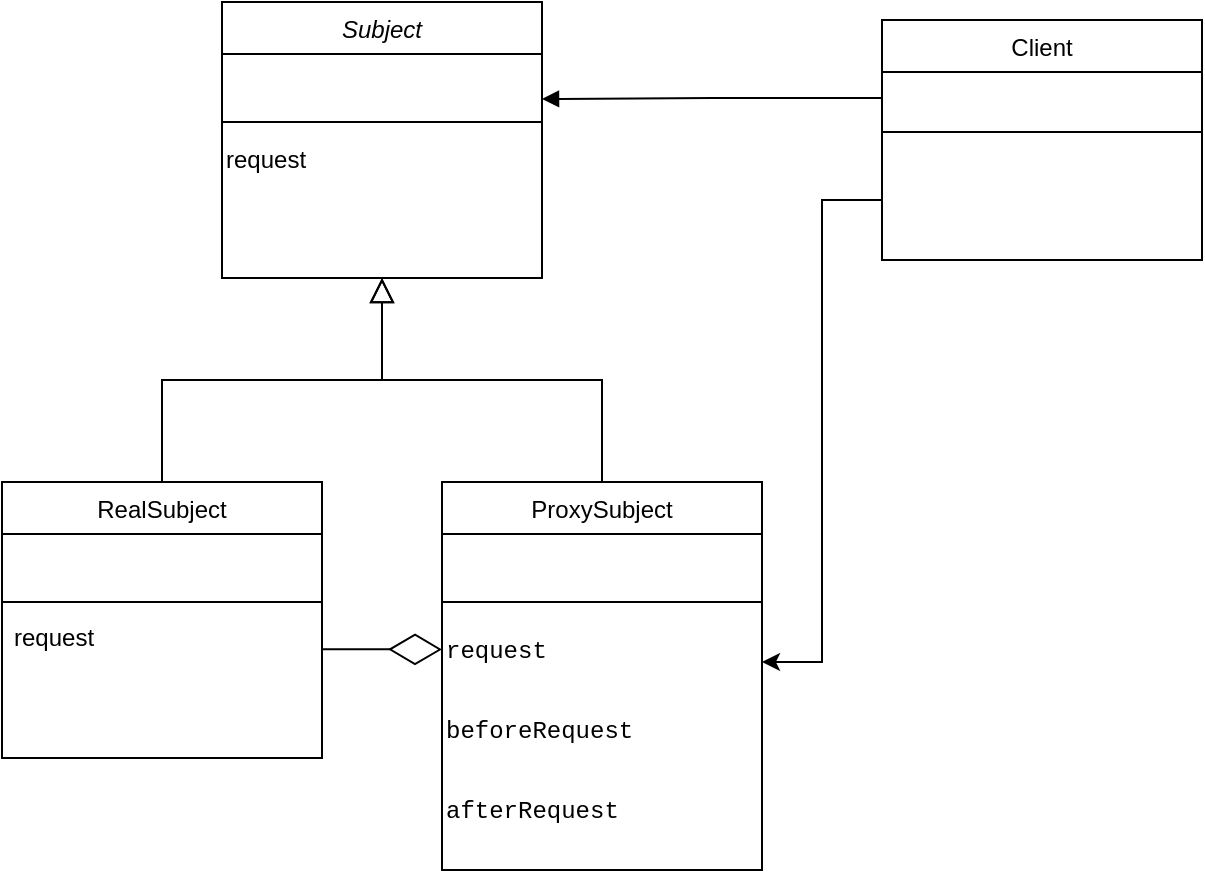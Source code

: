 <mxfile pages="2">
    <diagram id="C5RBs43oDa-KdzZeNtuy" name="Page-1">
        <mxGraphModel dx="694" dy="347" grid="1" gridSize="10" guides="1" tooltips="1" connect="1" arrows="1" fold="1" page="1" pageScale="1" pageWidth="827" pageHeight="1169" math="0" shadow="0">
            <root>
                <mxCell id="WIyWlLk6GJQsqaUBKTNV-0"/>
                <mxCell id="WIyWlLk6GJQsqaUBKTNV-1" parent="WIyWlLk6GJQsqaUBKTNV-0"/>
                <mxCell id="zkfFHV4jXpPFQw0GAbJ--0" value="Subject" style="swimlane;fontStyle=2;align=center;verticalAlign=top;childLayout=stackLayout;horizontal=1;startSize=26;horizontalStack=0;resizeParent=1;resizeLast=0;collapsible=1;marginBottom=0;rounded=0;shadow=0;strokeWidth=1;" parent="WIyWlLk6GJQsqaUBKTNV-1" vertex="1">
                    <mxGeometry x="220" y="120" width="160" height="138" as="geometry">
                        <mxRectangle x="230" y="140" width="160" height="26" as="alternateBounds"/>
                    </mxGeometry>
                </mxCell>
                <mxCell id="ulfgAnO7Vg_fuIisQZme-1" value="&amp;nbsp;" style="text;html=1;strokeColor=none;fillColor=none;align=center;verticalAlign=middle;whiteSpace=wrap;rounded=0;" parent="zkfFHV4jXpPFQw0GAbJ--0" vertex="1">
                    <mxGeometry y="26" width="160" height="30" as="geometry"/>
                </mxCell>
                <mxCell id="zkfFHV4jXpPFQw0GAbJ--4" value="" style="line;html=1;strokeWidth=1;align=left;verticalAlign=middle;spacingTop=-1;spacingLeft=3;spacingRight=3;rotatable=0;labelPosition=right;points=[];portConstraint=eastwest;" parent="zkfFHV4jXpPFQw0GAbJ--0" vertex="1">
                    <mxGeometry y="56" width="160" height="8" as="geometry"/>
                </mxCell>
                <mxCell id="ulfgAnO7Vg_fuIisQZme-0" value="request" style="text;html=1;align=left;verticalAlign=middle;resizable=0;points=[];autosize=1;strokeColor=none;fillColor=none;" parent="zkfFHV4jXpPFQw0GAbJ--0" vertex="1">
                    <mxGeometry y="64" width="160" height="30" as="geometry"/>
                </mxCell>
                <mxCell id="zkfFHV4jXpPFQw0GAbJ--6" value="RealSubject" style="swimlane;fontStyle=0;align=center;verticalAlign=top;childLayout=stackLayout;horizontal=1;startSize=26;horizontalStack=0;resizeParent=1;resizeLast=0;collapsible=1;marginBottom=0;rounded=0;shadow=0;strokeWidth=1;" parent="WIyWlLk6GJQsqaUBKTNV-1" vertex="1">
                    <mxGeometry x="110" y="360" width="160" height="138" as="geometry">
                        <mxRectangle x="130" y="380" width="160" height="26" as="alternateBounds"/>
                    </mxGeometry>
                </mxCell>
                <mxCell id="ulfgAnO7Vg_fuIisQZme-2" value="&amp;nbsp;" style="text;html=1;strokeColor=none;fillColor=none;align=center;verticalAlign=middle;whiteSpace=wrap;rounded=0;" parent="zkfFHV4jXpPFQw0GAbJ--6" vertex="1">
                    <mxGeometry y="26" width="160" height="30" as="geometry"/>
                </mxCell>
                <mxCell id="zkfFHV4jXpPFQw0GAbJ--9" value="" style="line;html=1;strokeWidth=1;align=left;verticalAlign=middle;spacingTop=-1;spacingLeft=3;spacingRight=3;rotatable=0;labelPosition=right;points=[];portConstraint=eastwest;" parent="zkfFHV4jXpPFQw0GAbJ--6" vertex="1">
                    <mxGeometry y="56" width="160" height="8" as="geometry"/>
                </mxCell>
                <mxCell id="zkfFHV4jXpPFQw0GAbJ--11" value="request" style="text;align=left;verticalAlign=middle;spacingLeft=4;spacingRight=4;overflow=hidden;rotatable=0;points=[[0,0.5],[1,0.5]];portConstraint=eastwest;" parent="zkfFHV4jXpPFQw0GAbJ--6" vertex="1">
                    <mxGeometry y="64" width="160" height="26" as="geometry"/>
                </mxCell>
                <mxCell id="zkfFHV4jXpPFQw0GAbJ--12" value="" style="endArrow=block;endSize=10;endFill=0;shadow=0;strokeWidth=1;rounded=0;edgeStyle=elbowEdgeStyle;elbow=vertical;" parent="WIyWlLk6GJQsqaUBKTNV-1" source="zkfFHV4jXpPFQw0GAbJ--6" target="zkfFHV4jXpPFQw0GAbJ--0" edge="1">
                    <mxGeometry width="160" relative="1" as="geometry">
                        <mxPoint x="200" y="203" as="sourcePoint"/>
                        <mxPoint x="200" y="203" as="targetPoint"/>
                    </mxGeometry>
                </mxCell>
                <mxCell id="zkfFHV4jXpPFQw0GAbJ--13" value="ProxySubject" style="swimlane;fontStyle=0;align=center;verticalAlign=top;childLayout=stackLayout;horizontal=1;startSize=26;horizontalStack=0;resizeParent=1;resizeLast=0;collapsible=1;marginBottom=0;rounded=0;shadow=0;strokeWidth=1;fontColor=default;labelBackgroundColor=none;" parent="WIyWlLk6GJQsqaUBKTNV-1" vertex="1">
                    <mxGeometry x="330" y="360" width="160" height="194" as="geometry">
                        <mxRectangle x="340" y="380" width="170" height="26" as="alternateBounds"/>
                    </mxGeometry>
                </mxCell>
                <mxCell id="zkfFHV4jXpPFQw0GAbJ--14" value=" " style="text;align=left;verticalAlign=top;spacingLeft=4;spacingRight=4;overflow=hidden;rotatable=0;points=[[0,0.5],[1,0.5]];portConstraint=eastwest;" parent="zkfFHV4jXpPFQw0GAbJ--13" vertex="1">
                    <mxGeometry y="26" width="160" height="30" as="geometry"/>
                </mxCell>
                <mxCell id="zkfFHV4jXpPFQw0GAbJ--15" value="" style="line;html=1;strokeWidth=1;align=left;verticalAlign=middle;spacingTop=-1;spacingLeft=3;spacingRight=3;rotatable=0;labelPosition=right;points=[];portConstraint=eastwest;" parent="zkfFHV4jXpPFQw0GAbJ--13" vertex="1">
                    <mxGeometry y="56" width="160" height="8" as="geometry"/>
                </mxCell>
                <mxCell id="ulfgAnO7Vg_fuIisQZme-3" value="&lt;div style=&quot;font-family: &amp;quot;Fira Code&amp;quot;, &amp;quot;Courier New&amp;quot;, monospace, Consolas, &amp;quot;Courier New&amp;quot;, monospace; line-height: 22px;&quot;&gt;&lt;span style=&quot;background-color: rgb(255, 255, 255);&quot;&gt;&lt;font style=&quot;font-size: 12px;&quot;&gt;request&lt;/font&gt;&lt;/span&gt;&lt;/div&gt;" style="text;html=1;align=left;verticalAlign=middle;resizable=0;points=[];autosize=1;strokeColor=none;fillColor=none;" parent="zkfFHV4jXpPFQw0GAbJ--13" vertex="1">
                    <mxGeometry y="64" width="160" height="40" as="geometry"/>
                </mxCell>
                <mxCell id="ulfgAnO7Vg_fuIisQZme-12" value="" style="endArrow=diamondThin;endFill=0;endSize=24;html=1;rounded=0;" parent="zkfFHV4jXpPFQw0GAbJ--13" target="ulfgAnO7Vg_fuIisQZme-3" edge="1">
                    <mxGeometry width="160" relative="1" as="geometry">
                        <mxPoint x="-60" y="83.58" as="sourcePoint"/>
                        <mxPoint x="100" y="83.58" as="targetPoint"/>
                    </mxGeometry>
                </mxCell>
                <mxCell id="ulfgAnO7Vg_fuIisQZme-5" value="&lt;div style=&quot;font-family: &amp;quot;Fira Code&amp;quot;, &amp;quot;Courier New&amp;quot;, monospace, Consolas, &amp;quot;Courier New&amp;quot;, monospace; line-height: 22px;&quot;&gt;&lt;span style=&quot;background-color: rgb(255, 255, 255);&quot;&gt;&lt;font style=&quot;font-size: 12px;&quot;&gt;beforeRequest&lt;/font&gt;&lt;/span&gt;&lt;/div&gt;" style="text;html=1;align=left;verticalAlign=middle;resizable=0;points=[];autosize=1;strokeColor=none;fillColor=none;" parent="zkfFHV4jXpPFQw0GAbJ--13" vertex="1">
                    <mxGeometry y="104" width="160" height="40" as="geometry"/>
                </mxCell>
                <mxCell id="ulfgAnO7Vg_fuIisQZme-7" value="&lt;div style=&quot;font-family: &amp;quot;Fira Code&amp;quot;, &amp;quot;Courier New&amp;quot;, monospace, Consolas, &amp;quot;Courier New&amp;quot;, monospace; line-height: 22px;&quot;&gt;&lt;span style=&quot;background-color: rgb(255, 255, 255);&quot;&gt;&lt;font style=&quot;font-size: 12px;&quot;&gt;afterRequest&lt;/font&gt;&lt;/span&gt;&lt;/div&gt;" style="text;html=1;align=left;verticalAlign=middle;resizable=0;points=[];autosize=1;strokeColor=none;fillColor=none;" parent="zkfFHV4jXpPFQw0GAbJ--13" vertex="1">
                    <mxGeometry y="144" width="160" height="40" as="geometry"/>
                </mxCell>
                <mxCell id="zkfFHV4jXpPFQw0GAbJ--16" value="" style="endArrow=block;endSize=10;endFill=0;shadow=0;strokeWidth=1;rounded=0;edgeStyle=elbowEdgeStyle;elbow=vertical;" parent="WIyWlLk6GJQsqaUBKTNV-1" source="zkfFHV4jXpPFQw0GAbJ--13" target="zkfFHV4jXpPFQw0GAbJ--0" edge="1">
                    <mxGeometry width="160" relative="1" as="geometry">
                        <mxPoint x="210" y="373" as="sourcePoint"/>
                        <mxPoint x="310" y="271" as="targetPoint"/>
                    </mxGeometry>
                </mxCell>
                <mxCell id="ulfgAnO7Vg_fuIisQZme-16" style="edgeStyle=orthogonalEdgeStyle;rounded=0;orthogonalLoop=1;jettySize=auto;html=1;exitX=0;exitY=0.75;exitDx=0;exitDy=0;entryX=1;entryY=0.65;entryDx=0;entryDy=0;entryPerimeter=0;" parent="WIyWlLk6GJQsqaUBKTNV-1" source="zkfFHV4jXpPFQw0GAbJ--17" target="ulfgAnO7Vg_fuIisQZme-3" edge="1">
                    <mxGeometry relative="1" as="geometry"/>
                </mxCell>
                <mxCell id="zkfFHV4jXpPFQw0GAbJ--17" value="Client" style="swimlane;fontStyle=0;align=center;verticalAlign=top;childLayout=stackLayout;horizontal=1;startSize=26;horizontalStack=0;resizeParent=1;resizeLast=0;collapsible=1;marginBottom=0;rounded=0;shadow=0;strokeWidth=1;" parent="WIyWlLk6GJQsqaUBKTNV-1" vertex="1">
                    <mxGeometry x="550" y="129" width="160" height="120" as="geometry">
                        <mxRectangle x="550" y="140" width="160" height="26" as="alternateBounds"/>
                    </mxGeometry>
                </mxCell>
                <mxCell id="zkfFHV4jXpPFQw0GAbJ--18" value=" " style="text;align=left;verticalAlign=top;spacingLeft=4;spacingRight=4;overflow=hidden;rotatable=0;points=[[0,0.5],[1,0.5]];portConstraint=eastwest;" parent="zkfFHV4jXpPFQw0GAbJ--17" vertex="1">
                    <mxGeometry y="26" width="160" height="26" as="geometry"/>
                </mxCell>
                <mxCell id="zkfFHV4jXpPFQw0GAbJ--23" value="" style="line;html=1;strokeWidth=1;align=left;verticalAlign=middle;spacingTop=-1;spacingLeft=3;spacingRight=3;rotatable=0;labelPosition=right;points=[];portConstraint=eastwest;" parent="zkfFHV4jXpPFQw0GAbJ--17" vertex="1">
                    <mxGeometry y="52" width="160" height="8" as="geometry"/>
                </mxCell>
                <mxCell id="ulfgAnO7Vg_fuIisQZme-13" value="" style="endArrow=block;endFill=1;html=1;edgeStyle=orthogonalEdgeStyle;align=left;verticalAlign=top;rounded=0;entryX=1;entryY=0.75;entryDx=0;entryDy=0;exitX=0;exitY=0.5;exitDx=0;exitDy=0;" parent="WIyWlLk6GJQsqaUBKTNV-1" source="zkfFHV4jXpPFQw0GAbJ--18" target="ulfgAnO7Vg_fuIisQZme-1" edge="1">
                    <mxGeometry x="-1" relative="1" as="geometry">
                        <mxPoint x="400" y="179.58" as="sourcePoint"/>
                        <mxPoint x="560" y="179.58" as="targetPoint"/>
                    </mxGeometry>
                </mxCell>
            </root>
        </mxGraphModel>
    </diagram>
    <diagram id="gYu4ePNFeD5aB9ld-I9c" name="第 2 页">
        <mxGraphModel dx="694" dy="347" grid="1" gridSize="10" guides="1" tooltips="1" connect="1" arrows="1" fold="1" page="1" pageScale="1" pageWidth="827" pageHeight="1169" math="0" shadow="0">
            <root>
                <mxCell id="0"/>
                <mxCell id="1" parent="0"/>
                <mxCell id="hHCCw8lZpTy3a0PlooKc-1" value="Subject" style="swimlane;fontStyle=2;align=center;verticalAlign=top;childLayout=stackLayout;horizontal=1;startSize=26;horizontalStack=0;resizeParent=1;resizeLast=0;collapsible=1;marginBottom=0;rounded=0;shadow=0;strokeWidth=1;" parent="1" vertex="1">
                    <mxGeometry x="40" y="220" width="160" height="138" as="geometry">
                        <mxRectangle x="230" y="140" width="160" height="26" as="alternateBounds"/>
                    </mxGeometry>
                </mxCell>
                <mxCell id="hHCCw8lZpTy3a0PlooKc-2" value="&amp;nbsp;" style="text;html=1;strokeColor=none;fillColor=none;align=center;verticalAlign=middle;whiteSpace=wrap;rounded=0;" parent="hHCCw8lZpTy3a0PlooKc-1" vertex="1">
                    <mxGeometry y="26" width="160" height="30" as="geometry"/>
                </mxCell>
                <mxCell id="hHCCw8lZpTy3a0PlooKc-3" value="" style="line;html=1;strokeWidth=1;align=left;verticalAlign=middle;spacingTop=-1;spacingLeft=3;spacingRight=3;rotatable=0;labelPosition=right;points=[];portConstraint=eastwest;" parent="hHCCw8lZpTy3a0PlooKc-1" vertex="1">
                    <mxGeometry y="56" width="160" height="8" as="geometry"/>
                </mxCell>
                <mxCell id="hHCCw8lZpTy3a0PlooKc-4" value="request" style="text;html=1;align=left;verticalAlign=middle;resizable=0;points=[];autosize=1;strokeColor=none;fillColor=none;" parent="hHCCw8lZpTy3a0PlooKc-1" vertex="1">
                    <mxGeometry y="64" width="160" height="30" as="geometry"/>
                </mxCell>
                <mxCell id="hHCCw8lZpTy3a0PlooKc-5" value="RealSubject" style="swimlane;fontStyle=0;align=center;verticalAlign=top;childLayout=stackLayout;horizontal=1;startSize=26;horizontalStack=0;resizeParent=1;resizeLast=0;collapsible=1;marginBottom=0;rounded=0;shadow=0;strokeWidth=1;" parent="1" vertex="1">
                    <mxGeometry x="40" y="410" width="160" height="138" as="geometry">
                        <mxRectangle x="130" y="380" width="160" height="26" as="alternateBounds"/>
                    </mxGeometry>
                </mxCell>
                <mxCell id="hHCCw8lZpTy3a0PlooKc-6" value="&amp;nbsp;" style="text;html=1;strokeColor=none;fillColor=none;align=center;verticalAlign=middle;whiteSpace=wrap;rounded=0;" parent="hHCCw8lZpTy3a0PlooKc-5" vertex="1">
                    <mxGeometry y="26" width="160" height="30" as="geometry"/>
                </mxCell>
                <mxCell id="hHCCw8lZpTy3a0PlooKc-7" value="" style="line;html=1;strokeWidth=1;align=left;verticalAlign=middle;spacingTop=-1;spacingLeft=3;spacingRight=3;rotatable=0;labelPosition=right;points=[];portConstraint=eastwest;" parent="hHCCw8lZpTy3a0PlooKc-5" vertex="1">
                    <mxGeometry y="56" width="160" height="8" as="geometry"/>
                </mxCell>
                <mxCell id="hHCCw8lZpTy3a0PlooKc-8" value="request" style="text;align=left;verticalAlign=middle;spacingLeft=4;spacingRight=4;overflow=hidden;rotatable=0;points=[[0,0.5],[1,0.5]];portConstraint=eastwest;" parent="hHCCw8lZpTy3a0PlooKc-5" vertex="1">
                    <mxGeometry y="64" width="160" height="26" as="geometry"/>
                </mxCell>
                <mxCell id="hHCCw8lZpTy3a0PlooKc-9" value="" style="endArrow=block;endSize=10;endFill=0;shadow=0;strokeWidth=1;rounded=0;edgeStyle=elbowEdgeStyle;elbow=vertical;" parent="1" source="hHCCw8lZpTy3a0PlooKc-5" target="hHCCw8lZpTy3a0PlooKc-1" edge="1">
                    <mxGeometry width="160" relative="1" as="geometry">
                        <mxPoint x="130" y="312" as="sourcePoint"/>
                        <mxPoint x="130" y="312" as="targetPoint"/>
                    </mxGeometry>
                </mxCell>
                <mxCell id="hHCCw8lZpTy3a0PlooKc-32" style="edgeStyle=orthogonalEdgeStyle;rounded=0;orthogonalLoop=1;jettySize=auto;html=1;entryX=1;entryY=0.5;entryDx=0;entryDy=0;" parent="1" source="hHCCw8lZpTy3a0PlooKc-10" target="hHCCw8lZpTy3a0PlooKc-8" edge="1">
                    <mxGeometry relative="1" as="geometry"/>
                </mxCell>
                <mxCell id="hHCCw8lZpTy3a0PlooKc-10" value="ProxyInvocationHandler" style="swimlane;fontStyle=0;align=center;verticalAlign=top;childLayout=stackLayout;horizontal=1;startSize=26;horizontalStack=0;resizeParent=1;resizeLast=0;collapsible=1;marginBottom=0;rounded=0;shadow=0;strokeWidth=1;fontColor=default;labelBackgroundColor=none;" parent="1" vertex="1">
                    <mxGeometry x="280" y="390" width="160" height="194" as="geometry">
                        <mxRectangle x="340" y="380" width="170" height="26" as="alternateBounds"/>
                    </mxGeometry>
                </mxCell>
                <mxCell id="hHCCw8lZpTy3a0PlooKc-11" value="subject: Subject" style="text;align=left;verticalAlign=top;spacingLeft=4;spacingRight=4;overflow=hidden;rotatable=0;points=[[0,0.5],[1,0.5]];portConstraint=eastwest;" parent="hHCCw8lZpTy3a0PlooKc-10" vertex="1">
                    <mxGeometry y="26" width="160" height="30" as="geometry"/>
                </mxCell>
                <mxCell id="hHCCw8lZpTy3a0PlooKc-12" value="" style="line;html=1;strokeWidth=1;align=left;verticalAlign=middle;spacingTop=-1;spacingLeft=3;spacingRight=3;rotatable=0;labelPosition=right;points=[];portConstraint=eastwest;" parent="hHCCw8lZpTy3a0PlooKc-10" vertex="1">
                    <mxGeometry y="56" width="160" height="8" as="geometry"/>
                </mxCell>
                <mxCell id="hHCCw8lZpTy3a0PlooKc-13" value="&lt;div style=&quot;font-family: &amp;quot;Fira Code&amp;quot;, &amp;quot;Courier New&amp;quot;, monospace, Consolas, &amp;quot;Courier New&amp;quot;, monospace; line-height: 22px;&quot;&gt;invoke&lt;br&gt;&lt;/div&gt;" style="text;html=1;align=left;verticalAlign=middle;resizable=0;points=[];autosize=1;strokeColor=none;fillColor=none;" parent="hHCCw8lZpTy3a0PlooKc-10" vertex="1">
                    <mxGeometry y="64" width="160" height="40" as="geometry"/>
                </mxCell>
                <mxCell id="hHCCw8lZpTy3a0PlooKc-15" value="&lt;div style=&quot;font-family: &amp;quot;Fira Code&amp;quot;, &amp;quot;Courier New&amp;quot;, monospace, Consolas, &amp;quot;Courier New&amp;quot;, monospace; line-height: 22px;&quot;&gt;&lt;span style=&quot;background-color: rgb(255, 255, 255);&quot;&gt;&lt;font style=&quot;font-size: 12px;&quot;&gt;beforeRequest&lt;/font&gt;&lt;/span&gt;&lt;/div&gt;" style="text;html=1;align=left;verticalAlign=middle;resizable=0;points=[];autosize=1;strokeColor=none;fillColor=none;" parent="hHCCw8lZpTy3a0PlooKc-10" vertex="1">
                    <mxGeometry y="104" width="160" height="40" as="geometry"/>
                </mxCell>
                <mxCell id="hHCCw8lZpTy3a0PlooKc-16" value="&lt;div style=&quot;font-family: &amp;quot;Fira Code&amp;quot;, &amp;quot;Courier New&amp;quot;, monospace, Consolas, &amp;quot;Courier New&amp;quot;, monospace; line-height: 22px;&quot;&gt;&lt;span style=&quot;background-color: rgb(255, 255, 255);&quot;&gt;&lt;font style=&quot;font-size: 12px;&quot;&gt;afterRequest&lt;/font&gt;&lt;/span&gt;&lt;/div&gt;" style="text;html=1;align=left;verticalAlign=middle;resizable=0;points=[];autosize=1;strokeColor=none;fillColor=none;" parent="hHCCw8lZpTy3a0PlooKc-10" vertex="1">
                    <mxGeometry y="144" width="160" height="40" as="geometry"/>
                </mxCell>
                <mxCell id="hHCCw8lZpTy3a0PlooKc-41" style="edgeStyle=orthogonalEdgeStyle;rounded=0;orthogonalLoop=1;jettySize=auto;html=1;entryX=0.5;entryY=1;entryDx=0;entryDy=0;" parent="1" source="hHCCw8lZpTy3a0PlooKc-19" target="hHCCw8lZpTy3a0PlooKc-5" edge="1">
                    <mxGeometry relative="1" as="geometry"/>
                </mxCell>
                <mxCell id="hHCCw8lZpTy3a0PlooKc-51" style="edgeStyle=orthogonalEdgeStyle;rounded=0;orthogonalLoop=1;jettySize=auto;html=1;" parent="1" source="hHCCw8lZpTy3a0PlooKc-19" edge="1">
                    <mxGeometry relative="1" as="geometry">
                        <mxPoint x="570" y="330" as="targetPoint"/>
                    </mxGeometry>
                </mxCell>
                <mxCell id="hHCCw8lZpTy3a0PlooKc-19" value="Client" style="swimlane;fontStyle=0;align=center;verticalAlign=top;childLayout=stackLayout;horizontal=1;startSize=26;horizontalStack=0;resizeParent=1;resizeLast=0;collapsible=1;marginBottom=0;rounded=0;shadow=0;strokeWidth=1;" parent="1" vertex="1">
                    <mxGeometry x="40" y="630" width="160" height="120" as="geometry">
                        <mxRectangle x="550" y="140" width="160" height="26" as="alternateBounds"/>
                    </mxGeometry>
                </mxCell>
                <mxCell id="hHCCw8lZpTy3a0PlooKc-20" value=" " style="text;align=left;verticalAlign=top;spacingLeft=4;spacingRight=4;overflow=hidden;rotatable=0;points=[[0,0.5],[1,0.5]];portConstraint=eastwest;" parent="hHCCw8lZpTy3a0PlooKc-19" vertex="1">
                    <mxGeometry y="26" width="160" height="26" as="geometry"/>
                </mxCell>
                <mxCell id="hHCCw8lZpTy3a0PlooKc-21" value="" style="line;html=1;strokeWidth=1;align=left;verticalAlign=middle;spacingTop=-1;spacingLeft=3;spacingRight=3;rotatable=0;labelPosition=right;points=[];portConstraint=eastwest;" parent="hHCCw8lZpTy3a0PlooKc-19" vertex="1">
                    <mxGeometry y="52" width="160" height="8" as="geometry"/>
                </mxCell>
                <mxCell id="hHCCw8lZpTy3a0PlooKc-24" value="InvocationHandler" style="swimlane;fontStyle=2;align=center;verticalAlign=top;childLayout=stackLayout;horizontal=1;startSize=26;horizontalStack=0;resizeParent=1;resizeLast=0;collapsible=1;marginBottom=0;rounded=0;shadow=0;strokeWidth=1;fontColor=default;labelBackgroundColor=none;" parent="1" vertex="1">
                    <mxGeometry x="280" y="191" width="160" height="138" as="geometry">
                        <mxRectangle x="230" y="140" width="160" height="26" as="alternateBounds"/>
                    </mxGeometry>
                </mxCell>
                <mxCell id="hHCCw8lZpTy3a0PlooKc-25" value="&amp;nbsp;" style="text;html=1;strokeColor=none;fillColor=none;align=center;verticalAlign=middle;whiteSpace=wrap;rounded=0;" parent="hHCCw8lZpTy3a0PlooKc-24" vertex="1">
                    <mxGeometry y="26" width="160" height="30" as="geometry"/>
                </mxCell>
                <mxCell id="hHCCw8lZpTy3a0PlooKc-26" value="" style="line;html=1;strokeWidth=1;align=left;verticalAlign=middle;spacingTop=-1;spacingLeft=3;spacingRight=3;rotatable=0;labelPosition=right;points=[];portConstraint=eastwest;" parent="hHCCw8lZpTy3a0PlooKc-24" vertex="1">
                    <mxGeometry y="56" width="160" height="8" as="geometry"/>
                </mxCell>
                <mxCell id="hHCCw8lZpTy3a0PlooKc-28" value="invoke" style="text;html=1;align=left;verticalAlign=middle;resizable=0;points=[];autosize=1;strokeColor=none;fillColor=none;" parent="hHCCw8lZpTy3a0PlooKc-24" vertex="1">
                    <mxGeometry y="64" width="160" height="30" as="geometry"/>
                </mxCell>
                <mxCell id="hHCCw8lZpTy3a0PlooKc-31" value="" style="endArrow=block;endSize=10;endFill=0;shadow=0;strokeWidth=1;rounded=0;edgeStyle=elbowEdgeStyle;elbow=vertical;entryX=0.5;entryY=1;entryDx=0;entryDy=0;exitX=0.5;exitY=0;exitDx=0;exitDy=0;" parent="1" source="hHCCw8lZpTy3a0PlooKc-10" target="hHCCw8lZpTy3a0PlooKc-24" edge="1">
                    <mxGeometry width="160" relative="1" as="geometry">
                        <mxPoint x="290" y="485" as="sourcePoint"/>
                        <mxPoint x="290" y="374" as="targetPoint"/>
                    </mxGeometry>
                </mxCell>
                <mxCell id="hHCCw8lZpTy3a0PlooKc-49" style="edgeStyle=orthogonalEdgeStyle;rounded=0;orthogonalLoop=1;jettySize=auto;html=1;entryX=0.994;entryY=-0.067;entryDx=0;entryDy=0;entryPerimeter=0;" parent="1" source="hHCCw8lZpTy3a0PlooKc-34" target="hHCCw8lZpTy3a0PlooKc-28" edge="1">
                    <mxGeometry relative="1" as="geometry"/>
                </mxCell>
                <mxCell id="hHCCw8lZpTy3a0PlooKc-34" value="Proxy" style="swimlane;fontStyle=0;align=center;verticalAlign=top;childLayout=stackLayout;horizontal=1;startSize=26;horizontalStack=0;resizeParent=1;resizeLast=0;collapsible=1;marginBottom=0;rounded=0;shadow=0;strokeWidth=1;" parent="1" vertex="1">
                    <mxGeometry x="500" y="209" width="160" height="120" as="geometry">
                        <mxRectangle x="550" y="140" width="160" height="26" as="alternateBounds"/>
                    </mxGeometry>
                </mxCell>
                <mxCell id="hHCCw8lZpTy3a0PlooKc-35" value=" " style="text;align=left;verticalAlign=top;spacingLeft=4;spacingRight=4;overflow=hidden;rotatable=0;points=[[0,0.5],[1,0.5]];portConstraint=eastwest;" parent="hHCCw8lZpTy3a0PlooKc-34" vertex="1">
                    <mxGeometry y="26" width="160" height="26" as="geometry"/>
                </mxCell>
                <mxCell id="hHCCw8lZpTy3a0PlooKc-36" value="" style="line;html=1;strokeWidth=1;align=left;verticalAlign=middle;spacingTop=-1;spacingLeft=3;spacingRight=3;rotatable=0;labelPosition=right;points=[];portConstraint=eastwest;" parent="hHCCw8lZpTy3a0PlooKc-34" vertex="1">
                    <mxGeometry y="52" width="160" height="8" as="geometry"/>
                </mxCell>
                <mxCell id="hHCCw8lZpTy3a0PlooKc-47" style="edgeStyle=orthogonalEdgeStyle;rounded=0;orthogonalLoop=1;jettySize=auto;html=1;entryX=0.5;entryY=1;entryDx=0;entryDy=0;" parent="1" source="hHCCw8lZpTy3a0PlooKc-20" target="hHCCw8lZpTy3a0PlooKc-10" edge="1">
                    <mxGeometry relative="1" as="geometry"/>
                </mxCell>
            </root>
        </mxGraphModel>
    </diagram>
</mxfile>
